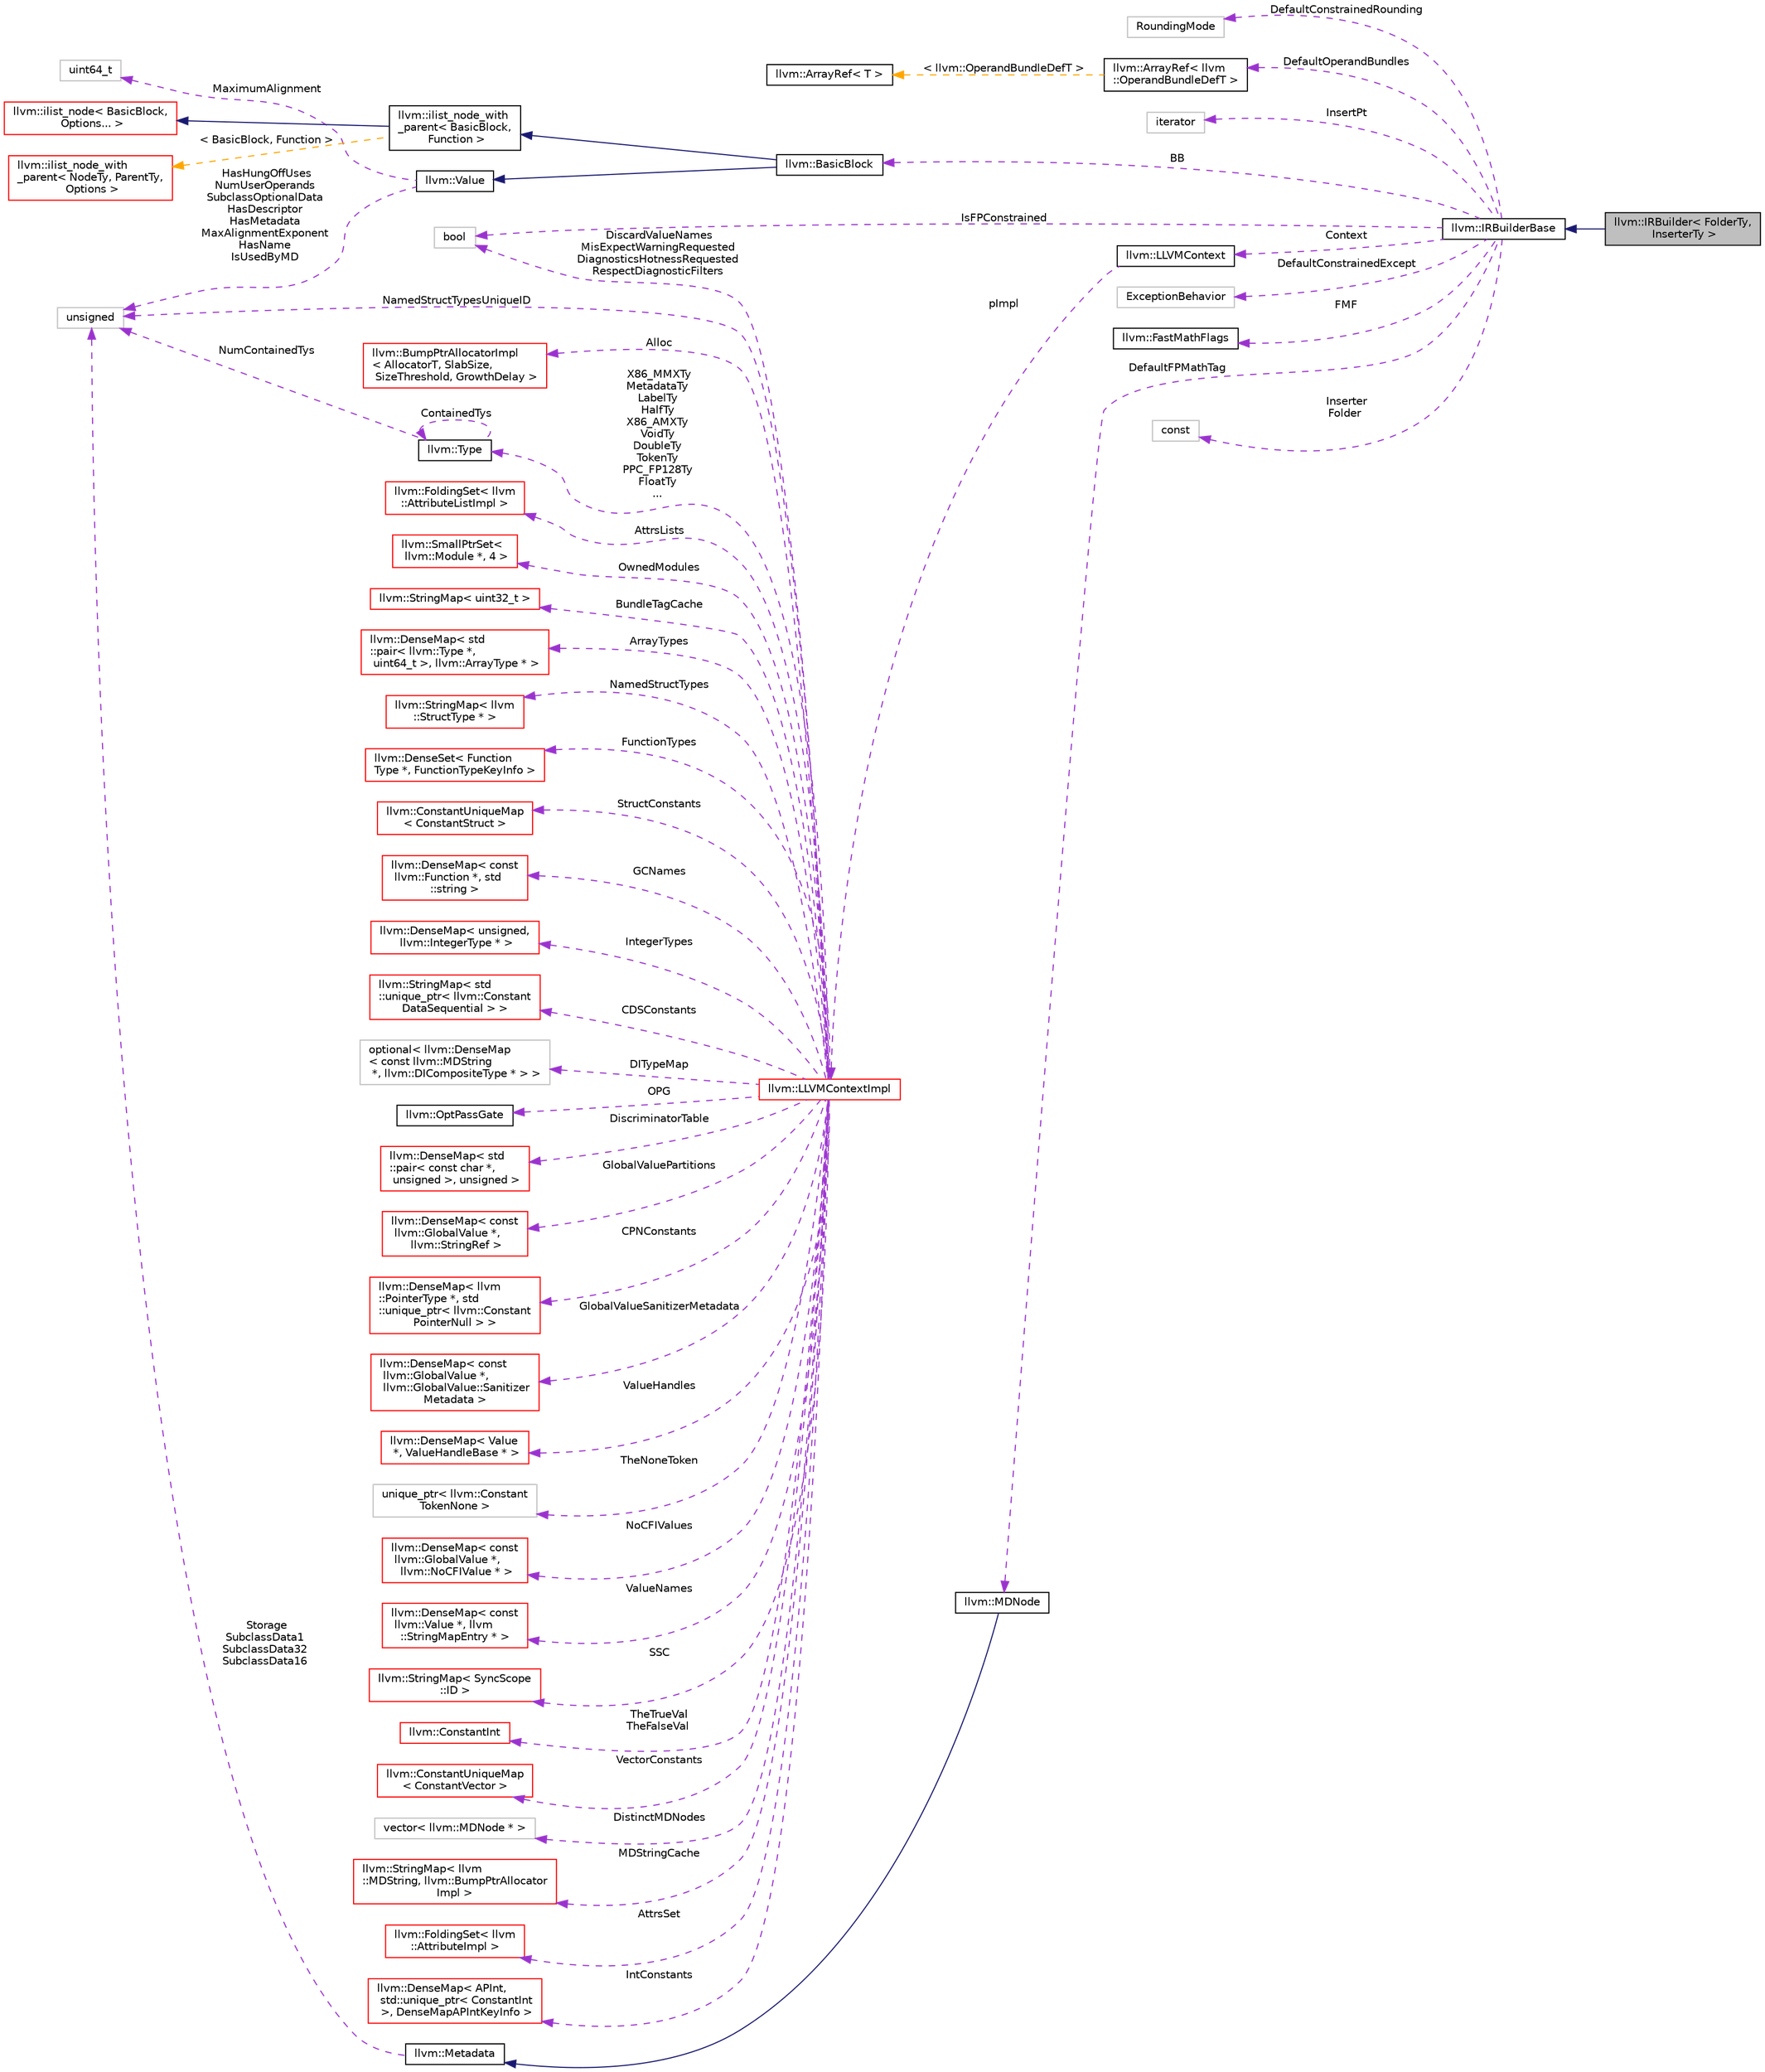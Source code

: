 digraph "llvm::IRBuilder&lt; FolderTy, InserterTy &gt;"
{
 // LATEX_PDF_SIZE
  bgcolor="transparent";
  edge [fontname="Helvetica",fontsize="10",labelfontname="Helvetica",labelfontsize="10"];
  node [fontname="Helvetica",fontsize="10",shape=record];
  rankdir="LR";
  Node1 [label="llvm::IRBuilder\< FolderTy,\l InserterTy \>",height=0.2,width=0.4,color="black", fillcolor="grey75", style="filled", fontcolor="black",tooltip="This provides a uniform API for creating instructions and inserting them into a basic block: either a..."];
  Node2 -> Node1 [dir="back",color="midnightblue",fontsize="10",style="solid",fontname="Helvetica"];
  Node2 [label="llvm::IRBuilderBase",height=0.2,width=0.4,color="black",URL="$classllvm_1_1IRBuilderBase.html",tooltip="Common base class shared among various IRBuilders."];
  Node3 -> Node2 [dir="back",color="darkorchid3",fontsize="10",style="dashed",label=" DefaultConstrainedRounding" ,fontname="Helvetica"];
  Node3 [label="RoundingMode",height=0.2,width=0.4,color="grey75",tooltip=" "];
  Node4 -> Node2 [dir="back",color="darkorchid3",fontsize="10",style="dashed",label=" DefaultOperandBundles" ,fontname="Helvetica"];
  Node4 [label="llvm::ArrayRef\< llvm\l::OperandBundleDefT \>",height=0.2,width=0.4,color="black",URL="$classllvm_1_1ArrayRef.html",tooltip=" "];
  Node5 -> Node4 [dir="back",color="orange",fontsize="10",style="dashed",label=" \< llvm::OperandBundleDefT \>" ,fontname="Helvetica"];
  Node5 [label="llvm::ArrayRef\< T \>",height=0.2,width=0.4,color="black",URL="$classllvm_1_1ArrayRef.html",tooltip="ArrayRef - Represent a constant reference to an array (0 or more elements consecutively in memory),..."];
  Node6 -> Node2 [dir="back",color="darkorchid3",fontsize="10",style="dashed",label=" InsertPt" ,fontname="Helvetica"];
  Node6 [label="iterator",height=0.2,width=0.4,color="grey75",tooltip=" "];
  Node7 -> Node2 [dir="back",color="darkorchid3",fontsize="10",style="dashed",label=" BB" ,fontname="Helvetica"];
  Node7 [label="llvm::BasicBlock",height=0.2,width=0.4,color="black",URL="$classllvm_1_1BasicBlock.html",tooltip="LLVM Basic Block Representation."];
  Node8 -> Node7 [dir="back",color="midnightblue",fontsize="10",style="solid",fontname="Helvetica"];
  Node8 [label="llvm::Value",height=0.2,width=0.4,color="black",URL="$classllvm_1_1Value.html",tooltip="LLVM Value Representation."];
  Node9 -> Node8 [dir="back",color="darkorchid3",fontsize="10",style="dashed",label=" MaximumAlignment" ,fontname="Helvetica"];
  Node9 [label="uint64_t",height=0.2,width=0.4,color="grey75",tooltip=" "];
  Node10 -> Node8 [dir="back",color="darkorchid3",fontsize="10",style="dashed",label=" HasHungOffUses\nNumUserOperands\nSubclassOptionalData\nHasDescriptor\nHasMetadata\nMaxAlignmentExponent\nHasName\nIsUsedByMD" ,fontname="Helvetica"];
  Node10 [label="unsigned",height=0.2,width=0.4,color="grey75",tooltip=" "];
  Node11 -> Node7 [dir="back",color="midnightblue",fontsize="10",style="solid",fontname="Helvetica"];
  Node11 [label="llvm::ilist_node_with\l_parent\< BasicBlock,\l Function \>",height=0.2,width=0.4,color="black",URL="$classllvm_1_1ilist__node__with__parent.html",tooltip=" "];
  Node12 -> Node11 [dir="back",color="midnightblue",fontsize="10",style="solid",fontname="Helvetica"];
  Node12 [label="llvm::ilist_node\< BasicBlock,\l Options... \>",height=0.2,width=0.4,color="red",URL="$classllvm_1_1ilist__node.html",tooltip=" "];
  Node20 -> Node11 [dir="back",color="orange",fontsize="10",style="dashed",label=" \< BasicBlock, Function \>" ,fontname="Helvetica"];
  Node20 [label="llvm::ilist_node_with\l_parent\< NodeTy, ParentTy,\l Options \>",height=0.2,width=0.4,color="red",URL="$classllvm_1_1ilist__node__with__parent.html",tooltip="An ilist node that can access its parent list."];
  Node24 -> Node2 [dir="back",color="darkorchid3",fontsize="10",style="dashed",label=" IsFPConstrained" ,fontname="Helvetica"];
  Node24 [label="bool",height=0.2,width=0.4,color="grey75",tooltip=" "];
  Node25 -> Node2 [dir="back",color="darkorchid3",fontsize="10",style="dashed",label=" Context" ,fontname="Helvetica"];
  Node25 [label="llvm::LLVMContext",height=0.2,width=0.4,color="black",URL="$classllvm_1_1LLVMContext.html",tooltip="This is an important class for using LLVM in a threaded context."];
  Node26 -> Node25 [dir="back",color="darkorchid3",fontsize="10",style="dashed",label=" pImpl" ,fontname="Helvetica"];
  Node26 [label="llvm::LLVMContextImpl",height=0.2,width=0.4,color="red",URL="$classllvm_1_1LLVMContextImpl.html",tooltip=" "];
  Node27 -> Node26 [dir="back",color="darkorchid3",fontsize="10",style="dashed",label=" Alloc" ,fontname="Helvetica"];
  Node27 [label="llvm::BumpPtrAllocatorImpl\l\< AllocatorT, SlabSize,\l SizeThreshold, GrowthDelay \>",height=0.2,width=0.4,color="red",URL="$classllvm_1_1BumpPtrAllocatorImpl.html",tooltip="Allocate memory in an ever growing pool, as if by bump-pointer."];
  Node35 -> Node26 [dir="back",color="darkorchid3",fontsize="10",style="dashed",label=" X86_MMXTy\nMetadataTy\nLabelTy\nHalfTy\nX86_AMXTy\nVoidTy\nDoubleTy\nTokenTy\nPPC_FP128Ty\nFloatTy\n..." ,fontname="Helvetica"];
  Node35 [label="llvm::Type",height=0.2,width=0.4,color="black",URL="$classllvm_1_1Type.html",tooltip="The instances of the Type class are immutable: once they are created, they are never changed."];
  Node35 -> Node35 [dir="back",color="darkorchid3",fontsize="10",style="dashed",label=" ContainedTys" ,fontname="Helvetica"];
  Node10 -> Node35 [dir="back",color="darkorchid3",fontsize="10",style="dashed",label=" NumContainedTys" ,fontname="Helvetica"];
  Node36 -> Node26 [dir="back",color="darkorchid3",fontsize="10",style="dashed",label=" AttrsLists" ,fontname="Helvetica"];
  Node36 [label="llvm::FoldingSet\< llvm\l::AttributeListImpl \>",height=0.2,width=0.4,color="red",URL="$classllvm_1_1FoldingSet.html",tooltip=" "];
  Node43 -> Node26 [dir="back",color="darkorchid3",fontsize="10",style="dashed",label=" OwnedModules" ,fontname="Helvetica"];
  Node43 [label="llvm::SmallPtrSet\<\l llvm::Module *, 4 \>",height=0.2,width=0.4,color="red",URL="$classllvm_1_1SmallPtrSet.html",tooltip=" "];
  Node50 -> Node26 [dir="back",color="darkorchid3",fontsize="10",style="dashed",label=" BundleTagCache" ,fontname="Helvetica"];
  Node50 [label="llvm::StringMap\< uint32_t \>",height=0.2,width=0.4,color="red",URL="$classllvm_1_1StringMap.html",tooltip=" "];
  Node55 -> Node26 [dir="back",color="darkorchid3",fontsize="10",style="dashed",label=" ArrayTypes" ,fontname="Helvetica"];
  Node55 [label="llvm::DenseMap\< std\l::pair\< llvm::Type *,\l uint64_t \>, llvm::ArrayType * \>",height=0.2,width=0.4,color="red",URL="$classllvm_1_1DenseMap.html",tooltip=" "];
  Node60 -> Node26 [dir="back",color="darkorchid3",fontsize="10",style="dashed",label=" NamedStructTypes" ,fontname="Helvetica"];
  Node60 [label="llvm::StringMap\< llvm\l::StructType * \>",height=0.2,width=0.4,color="red",URL="$classllvm_1_1StringMap.html",tooltip=" "];
  Node61 -> Node26 [dir="back",color="darkorchid3",fontsize="10",style="dashed",label=" FunctionTypes" ,fontname="Helvetica"];
  Node61 [label="llvm::DenseSet\< Function\lType *, FunctionTypeKeyInfo \>",height=0.2,width=0.4,color="red",URL="$classllvm_1_1DenseSet.html",tooltip=" "];
  Node66 -> Node26 [dir="back",color="darkorchid3",fontsize="10",style="dashed",label=" StructConstants" ,fontname="Helvetica"];
  Node66 [label="llvm::ConstantUniqueMap\l\< ConstantStruct \>",height=0.2,width=0.4,color="red",URL="$classllvm_1_1ConstantUniqueMap.html",tooltip=" "];
  Node68 -> Node26 [dir="back",color="darkorchid3",fontsize="10",style="dashed",label=" GCNames" ,fontname="Helvetica"];
  Node68 [label="llvm::DenseMap\< const\l llvm::Function *, std\l::string \>",height=0.2,width=0.4,color="red",URL="$classllvm_1_1DenseMap.html",tooltip=" "];
  Node70 -> Node26 [dir="back",color="darkorchid3",fontsize="10",style="dashed",label=" IntegerTypes" ,fontname="Helvetica"];
  Node70 [label="llvm::DenseMap\< unsigned,\l llvm::IntegerType * \>",height=0.2,width=0.4,color="red",URL="$classllvm_1_1DenseMap.html",tooltip=" "];
  Node72 -> Node26 [dir="back",color="darkorchid3",fontsize="10",style="dashed",label=" CDSConstants" ,fontname="Helvetica"];
  Node72 [label="llvm::StringMap\< std\l::unique_ptr\< llvm::Constant\lDataSequential \> \>",height=0.2,width=0.4,color="red",URL="$classllvm_1_1StringMap.html",tooltip=" "];
  Node73 -> Node26 [dir="back",color="darkorchid3",fontsize="10",style="dashed",label=" DITypeMap" ,fontname="Helvetica"];
  Node73 [label="optional\< llvm::DenseMap\l\< const llvm::MDString\l *, llvm::DICompositeType * \> \>",height=0.2,width=0.4,color="grey75",tooltip=" "];
  Node74 -> Node26 [dir="back",color="darkorchid3",fontsize="10",style="dashed",label=" OPG" ,fontname="Helvetica"];
  Node74 [label="llvm::OptPassGate",height=0.2,width=0.4,color="black",URL="$classllvm_1_1OptPassGate.html",tooltip="Extensions to this class implement mechanisms to disable passes and individual optimizations at compi..."];
  Node75 -> Node26 [dir="back",color="darkorchid3",fontsize="10",style="dashed",label=" DiscriminatorTable" ,fontname="Helvetica"];
  Node75 [label="llvm::DenseMap\< std\l::pair\< const char *,\l unsigned \>, unsigned \>",height=0.2,width=0.4,color="red",URL="$classllvm_1_1DenseMap.html",tooltip=" "];
  Node77 -> Node26 [dir="back",color="darkorchid3",fontsize="10",style="dashed",label=" GlobalValuePartitions" ,fontname="Helvetica"];
  Node77 [label="llvm::DenseMap\< const\l llvm::GlobalValue *,\l llvm::StringRef \>",height=0.2,width=0.4,color="red",URL="$classllvm_1_1DenseMap.html",tooltip=" "];
  Node79 -> Node26 [dir="back",color="darkorchid3",fontsize="10",style="dashed",label=" CPNConstants" ,fontname="Helvetica"];
  Node79 [label="llvm::DenseMap\< llvm\l::PointerType *, std\l::unique_ptr\< llvm::Constant\lPointerNull \> \>",height=0.2,width=0.4,color="red",URL="$classllvm_1_1DenseMap.html",tooltip=" "];
  Node81 -> Node26 [dir="back",color="darkorchid3",fontsize="10",style="dashed",label=" GlobalValueSanitizerMetadata" ,fontname="Helvetica"];
  Node81 [label="llvm::DenseMap\< const\l llvm::GlobalValue *,\l llvm::GlobalValue::Sanitizer\lMetadata \>",height=0.2,width=0.4,color="red",URL="$classllvm_1_1DenseMap.html",tooltip=" "];
  Node83 -> Node26 [dir="back",color="darkorchid3",fontsize="10",style="dashed",label=" ValueHandles" ,fontname="Helvetica"];
  Node83 [label="llvm::DenseMap\< Value\l *, ValueHandleBase * \>",height=0.2,width=0.4,color="red",URL="$classllvm_1_1DenseMap.html",tooltip=" "];
  Node85 -> Node26 [dir="back",color="darkorchid3",fontsize="10",style="dashed",label=" TheNoneToken" ,fontname="Helvetica"];
  Node85 [label="unique_ptr\< llvm::Constant\lTokenNone \>",height=0.2,width=0.4,color="grey75",tooltip=" "];
  Node86 -> Node26 [dir="back",color="darkorchid3",fontsize="10",style="dashed",label=" NoCFIValues" ,fontname="Helvetica"];
  Node86 [label="llvm::DenseMap\< const\l llvm::GlobalValue *,\l llvm::NoCFIValue * \>",height=0.2,width=0.4,color="red",URL="$classllvm_1_1DenseMap.html",tooltip=" "];
  Node88 -> Node26 [dir="back",color="darkorchid3",fontsize="10",style="dashed",label=" ValueNames" ,fontname="Helvetica"];
  Node88 [label="llvm::DenseMap\< const\l llvm::Value *, llvm\l::StringMapEntry * \>",height=0.2,width=0.4,color="red",URL="$classllvm_1_1DenseMap.html",tooltip=" "];
  Node90 -> Node26 [dir="back",color="darkorchid3",fontsize="10",style="dashed",label=" SSC" ,fontname="Helvetica"];
  Node90 [label="llvm::StringMap\< SyncScope\l::ID \>",height=0.2,width=0.4,color="red",URL="$classllvm_1_1StringMap.html",tooltip=" "];
  Node91 -> Node26 [dir="back",color="darkorchid3",fontsize="10",style="dashed",label=" TheTrueVal\nTheFalseVal" ,fontname="Helvetica"];
  Node91 [label="llvm::ConstantInt",height=0.2,width=0.4,color="red",URL="$classllvm_1_1ConstantInt.html",tooltip="This is the shared class of boolean and integer constants."];
  Node95 -> Node26 [dir="back",color="darkorchid3",fontsize="10",style="dashed",label=" VectorConstants" ,fontname="Helvetica"];
  Node95 [label="llvm::ConstantUniqueMap\l\< ConstantVector \>",height=0.2,width=0.4,color="red",URL="$classllvm_1_1ConstantUniqueMap.html",tooltip=" "];
  Node96 -> Node26 [dir="back",color="darkorchid3",fontsize="10",style="dashed",label=" DistinctMDNodes" ,fontname="Helvetica"];
  Node96 [label="vector\< llvm::MDNode * \>",height=0.2,width=0.4,color="grey75",tooltip=" "];
  Node97 -> Node26 [dir="back",color="darkorchid3",fontsize="10",style="dashed",label=" MDStringCache" ,fontname="Helvetica"];
  Node97 [label="llvm::StringMap\< llvm\l::MDString, llvm::BumpPtrAllocator\lImpl \>",height=0.2,width=0.4,color="red",URL="$classllvm_1_1StringMap.html",tooltip=" "];
  Node99 -> Node26 [dir="back",color="darkorchid3",fontsize="10",style="dashed",label=" AttrsSet" ,fontname="Helvetica"];
  Node99 [label="llvm::FoldingSet\< llvm\l::AttributeImpl \>",height=0.2,width=0.4,color="red",URL="$classllvm_1_1FoldingSet.html",tooltip=" "];
  Node101 -> Node26 [dir="back",color="darkorchid3",fontsize="10",style="dashed",label=" IntConstants" ,fontname="Helvetica"];
  Node101 [label="llvm::DenseMap\< APInt,\l std::unique_ptr\< ConstantInt\l \>, DenseMapAPIntKeyInfo \>",height=0.2,width=0.4,color="red",URL="$classllvm_1_1DenseMap.html",tooltip=" "];
  Node24 -> Node26 [dir="back",color="darkorchid3",fontsize="10",style="dashed",label=" DiscardValueNames\nMisExpectWarningRequested\nDiagnosticsHotnessRequested\nRespectDiagnosticFilters" ,fontname="Helvetica"];
  Node10 -> Node26 [dir="back",color="darkorchid3",fontsize="10",style="dashed",label=" NamedStructTypesUniqueID" ,fontname="Helvetica"];
  Node152 -> Node2 [dir="back",color="darkorchid3",fontsize="10",style="dashed",label=" DefaultConstrainedExcept" ,fontname="Helvetica"];
  Node152 [label="ExceptionBehavior",height=0.2,width=0.4,color="grey75",tooltip=" "];
  Node153 -> Node2 [dir="back",color="darkorchid3",fontsize="10",style="dashed",label=" FMF" ,fontname="Helvetica"];
  Node153 [label="llvm::FastMathFlags",height=0.2,width=0.4,color="black",URL="$classllvm_1_1FastMathFlags.html",tooltip="Convenience struct for specifying and reasoning about fast-math flags."];
  Node154 -> Node2 [dir="back",color="darkorchid3",fontsize="10",style="dashed",label=" DefaultFPMathTag" ,fontname="Helvetica"];
  Node154 [label="llvm::MDNode",height=0.2,width=0.4,color="black",URL="$classllvm_1_1MDNode.html",tooltip="Metadata node."];
  Node155 -> Node154 [dir="back",color="midnightblue",fontsize="10",style="solid",fontname="Helvetica"];
  Node155 [label="llvm::Metadata",height=0.2,width=0.4,color="black",URL="$classllvm_1_1Metadata.html",tooltip="Root of the metadata hierarchy."];
  Node10 -> Node155 [dir="back",color="darkorchid3",fontsize="10",style="dashed",label=" Storage\nSubclassData1\nSubclassData32\nSubclassData16" ,fontname="Helvetica"];
  Node47 -> Node2 [dir="back",color="darkorchid3",fontsize="10",style="dashed",label=" Inserter\nFolder" ,fontname="Helvetica"];
  Node47 [label="const",height=0.2,width=0.4,color="grey75",tooltip=" "];
}
